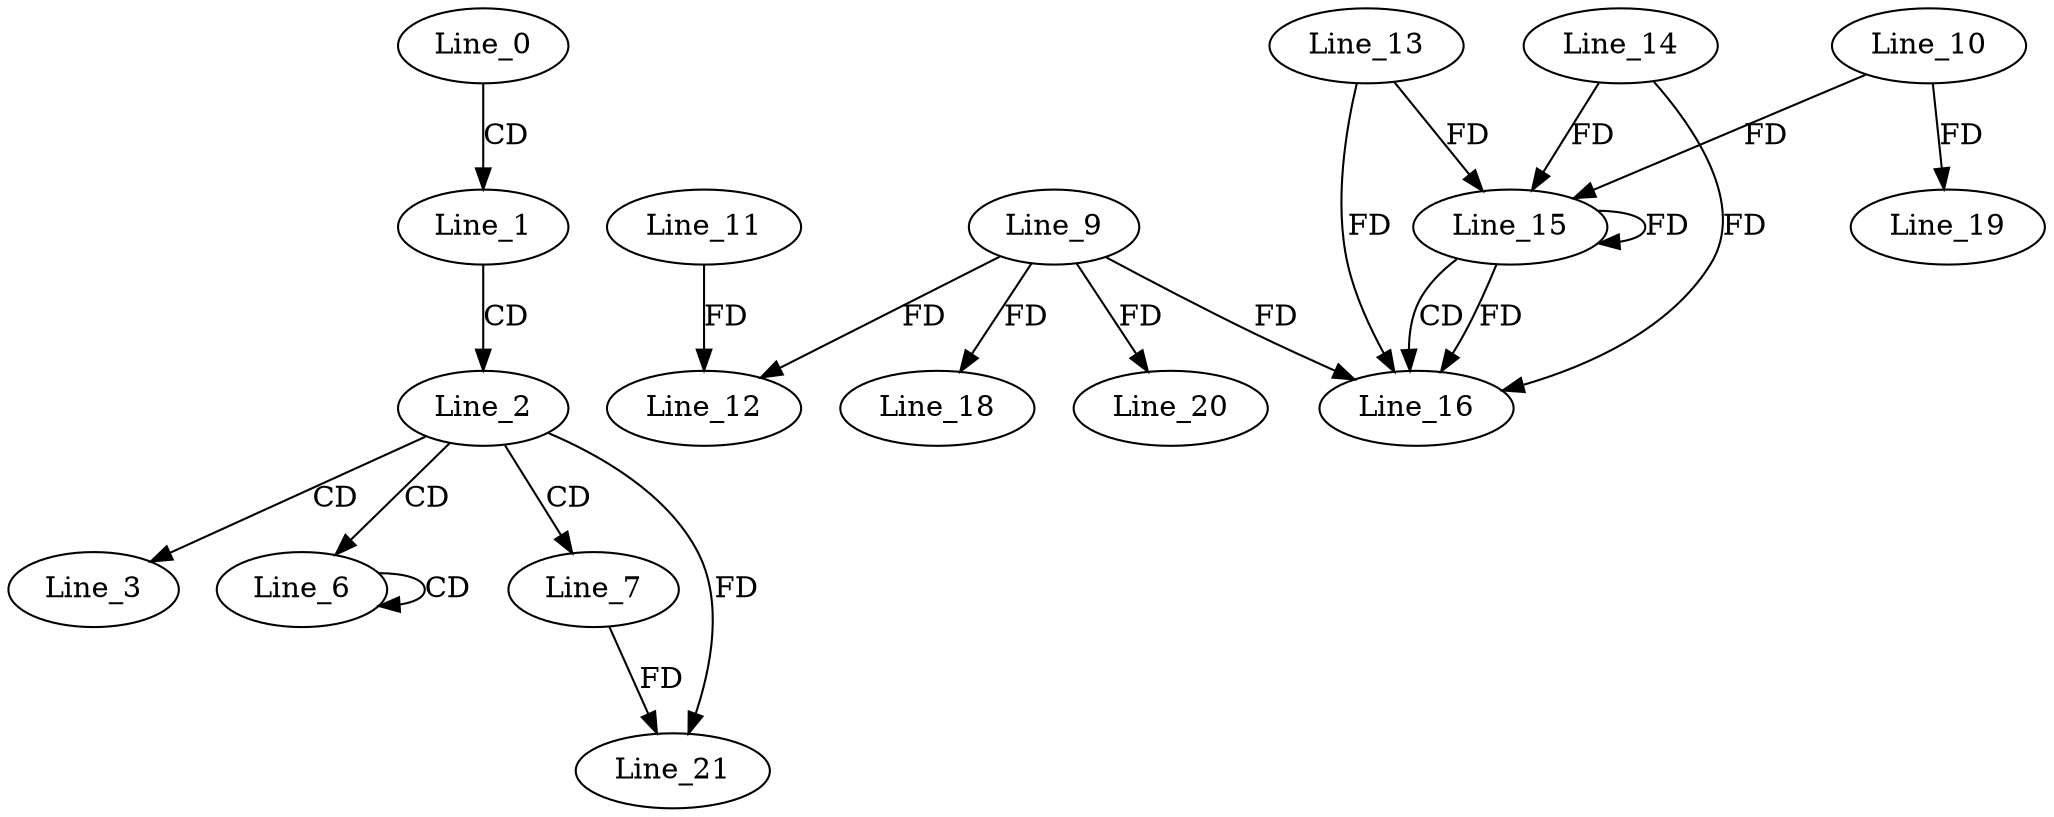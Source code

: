 digraph G {
  Line_0;
  Line_1;
  Line_2;
  Line_3;
  Line_6;
  Line_6;
  Line_7;
  Line_9;
  Line_12;
  Line_11;
  Line_15;
  Line_14;
  Line_15;
  Line_10;
  Line_13;
  Line_15;
  Line_16;
  Line_18;
  Line_19;
  Line_20;
  Line_21;
  Line_0 -> Line_1 [ label="CD" ];
  Line_1 -> Line_2 [ label="CD" ];
  Line_2 -> Line_3 [ label="CD" ];
  Line_2 -> Line_6 [ label="CD" ];
  Line_6 -> Line_6 [ label="CD" ];
  Line_2 -> Line_7 [ label="CD" ];
  Line_9 -> Line_12 [ label="FD" ];
  Line_11 -> Line_12 [ label="FD" ];
  Line_15 -> Line_15 [ label="FD" ];
  Line_14 -> Line_15 [ label="FD" ];
  Line_10 -> Line_15 [ label="FD" ];
  Line_13 -> Line_15 [ label="FD" ];
  Line_15 -> Line_16 [ label="CD" ];
  Line_9 -> Line_16 [ label="FD" ];
  Line_13 -> Line_16 [ label="FD" ];
  Line_15 -> Line_16 [ label="FD" ];
  Line_14 -> Line_16 [ label="FD" ];
  Line_9 -> Line_18 [ label="FD" ];
  Line_10 -> Line_19 [ label="FD" ];
  Line_9 -> Line_20 [ label="FD" ];
  Line_7 -> Line_21 [ label="FD" ];
  Line_2 -> Line_21 [ label="FD" ];
}

